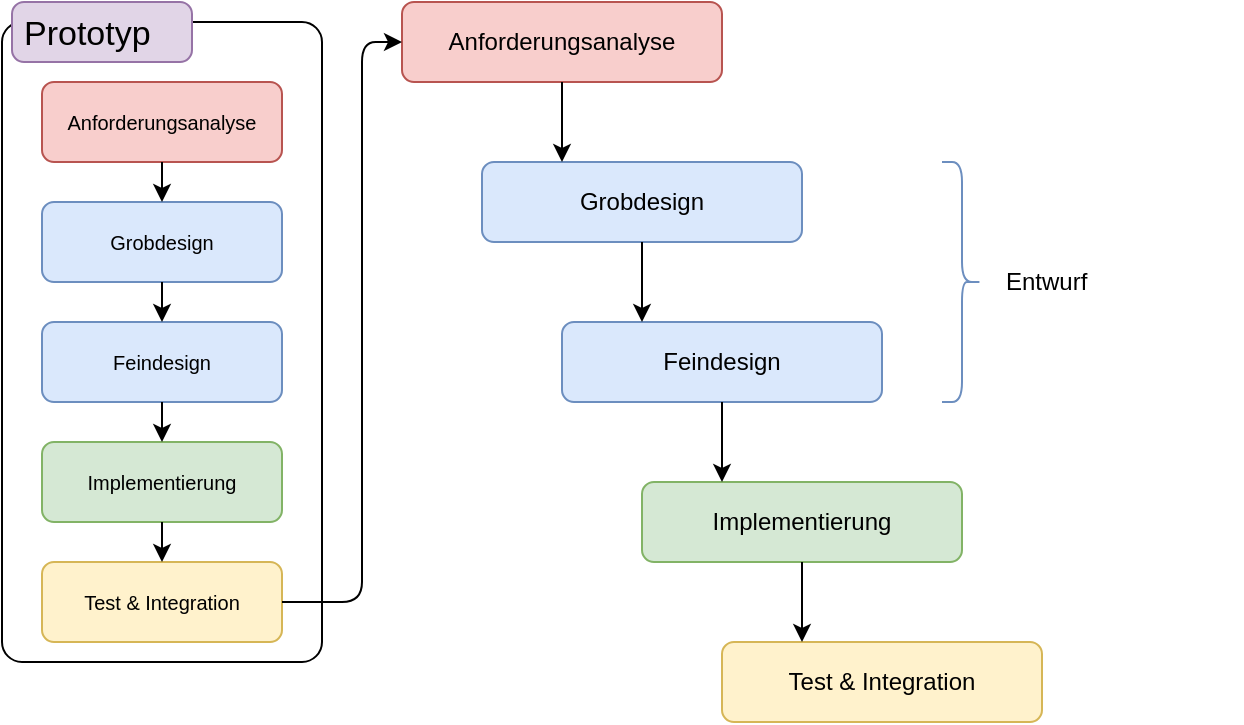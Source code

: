 <mxfile version="15.1.3" type="device"><diagram id="SXdNBxlXzPM9MzqikE4K" name="Seite-1"><mxGraphModel dx="982" dy="563" grid="1" gridSize="10" guides="1" tooltips="1" connect="1" arrows="1" fold="1" page="1" pageScale="1" pageWidth="827" pageHeight="583" math="0" shadow="0"><root><mxCell id="0"/><mxCell id="1" parent="0"/><mxCell id="tEoXFlH9hFLno5APd-Am-25" value="" style="shape=mxgraph.mockup.containers.marginRect;rectMarginTop=10;strokeWidth=1;dashed=0;rounded=1;arcSize=5;recursiveResize=0;fontSize=10;gradientDirection=south;" vertex="1" parent="1"><mxGeometry x="20" y="40" width="160" height="330" as="geometry"/></mxCell><mxCell id="tEoXFlH9hFLno5APd-Am-26" value="Prototyp" style="shape=rect;strokeWidth=1;dashed=0;rounded=1;arcSize=20;fontSize=17;spacing=2;spacingTop=-2;align=left;autosize=1;spacingLeft=4;resizeWidth=0;resizeHeight=0;perimeter=none;fillColor=#e1d5e7;strokeColor=#9673a6;" vertex="1" parent="tEoXFlH9hFLno5APd-Am-25"><mxGeometry x="5" width="90" height="30" as="geometry"/></mxCell><mxCell id="tEoXFlH9hFLno5APd-Am-1" value="Anforderungsanalyse" style="rounded=1;whiteSpace=wrap;html=1;fillColor=#f8cecc;strokeColor=#b85450;gradientDirection=south;" vertex="1" parent="1"><mxGeometry x="220" y="40" width="160" height="40" as="geometry"/></mxCell><mxCell id="tEoXFlH9hFLno5APd-Am-2" value="Grobdesign" style="rounded=1;whiteSpace=wrap;html=1;fillColor=#dae8fc;strokeColor=#6c8ebf;" vertex="1" parent="1"><mxGeometry x="260" y="120" width="160" height="40" as="geometry"/></mxCell><mxCell id="tEoXFlH9hFLno5APd-Am-3" value="Feindesign" style="rounded=1;whiteSpace=wrap;html=1;fillColor=#dae8fc;strokeColor=#6c8ebf;" vertex="1" parent="1"><mxGeometry x="300" y="200" width="160" height="40" as="geometry"/></mxCell><mxCell id="tEoXFlH9hFLno5APd-Am-4" value="Implementierung" style="rounded=1;whiteSpace=wrap;html=1;fillColor=#d5e8d4;strokeColor=#82b366;" vertex="1" parent="1"><mxGeometry x="340" y="280" width="160" height="40" as="geometry"/></mxCell><mxCell id="tEoXFlH9hFLno5APd-Am-5" value="Test &amp;amp; Integration" style="rounded=1;whiteSpace=wrap;html=1;fillColor=#fff2cc;strokeColor=#d6b656;" vertex="1" parent="1"><mxGeometry x="380" y="360" width="160" height="40" as="geometry"/></mxCell><mxCell id="tEoXFlH9hFLno5APd-Am-6" value="" style="endArrow=classic;html=1;exitX=0.5;exitY=1;exitDx=0;exitDy=0;entryX=0.25;entryY=0;entryDx=0;entryDy=0;" edge="1" parent="1" source="tEoXFlH9hFLno5APd-Am-1" target="tEoXFlH9hFLno5APd-Am-2"><mxGeometry width="50" height="50" relative="1" as="geometry"><mxPoint x="480" y="270" as="sourcePoint"/><mxPoint x="300" y="120" as="targetPoint"/></mxGeometry></mxCell><mxCell id="tEoXFlH9hFLno5APd-Am-7" value="" style="endArrow=classic;html=1;exitX=0.5;exitY=1;exitDx=0;exitDy=0;" edge="1" parent="1" source="tEoXFlH9hFLno5APd-Am-2"><mxGeometry width="50" height="50" relative="1" as="geometry"><mxPoint x="310" y="90" as="sourcePoint"/><mxPoint x="340" y="200" as="targetPoint"/></mxGeometry></mxCell><mxCell id="tEoXFlH9hFLno5APd-Am-8" value="" style="endArrow=classic;html=1;exitX=0.5;exitY=1;exitDx=0;exitDy=0;entryX=0.25;entryY=0;entryDx=0;entryDy=0;" edge="1" parent="1" source="tEoXFlH9hFLno5APd-Am-3" target="tEoXFlH9hFLno5APd-Am-4"><mxGeometry width="50" height="50" relative="1" as="geometry"><mxPoint x="320" y="100" as="sourcePoint"/><mxPoint x="320" y="140" as="targetPoint"/></mxGeometry></mxCell><mxCell id="tEoXFlH9hFLno5APd-Am-9" value="" style="endArrow=classic;html=1;exitX=0.5;exitY=1;exitDx=0;exitDy=0;entryX=0.25;entryY=0;entryDx=0;entryDy=0;" edge="1" parent="1" source="tEoXFlH9hFLno5APd-Am-4" target="tEoXFlH9hFLno5APd-Am-5"><mxGeometry width="50" height="50" relative="1" as="geometry"><mxPoint x="330" y="110" as="sourcePoint"/><mxPoint x="330" y="150" as="targetPoint"/></mxGeometry></mxCell><mxCell id="tEoXFlH9hFLno5APd-Am-20" value="Anforderungsanalyse" style="rounded=1;whiteSpace=wrap;html=1;fillColor=#f8cecc;strokeColor=#b85450;gradientDirection=south;fontSize=10;" vertex="1" parent="1"><mxGeometry x="40" y="80" width="120" height="40" as="geometry"/></mxCell><mxCell id="tEoXFlH9hFLno5APd-Am-21" value="Grobdesign" style="rounded=1;whiteSpace=wrap;html=1;fillColor=#dae8fc;strokeColor=#6c8ebf;fontSize=10;" vertex="1" parent="1"><mxGeometry x="40" y="140" width="120" height="40" as="geometry"/></mxCell><mxCell id="tEoXFlH9hFLno5APd-Am-22" value="Feindesign" style="rounded=1;whiteSpace=wrap;html=1;fillColor=#dae8fc;strokeColor=#6c8ebf;fontSize=10;" vertex="1" parent="1"><mxGeometry x="40" y="200" width="120" height="40" as="geometry"/></mxCell><mxCell id="tEoXFlH9hFLno5APd-Am-23" value="Implementierung" style="rounded=1;whiteSpace=wrap;html=1;fillColor=#d5e8d4;strokeColor=#82b366;fontSize=10;" vertex="1" parent="1"><mxGeometry x="40" y="260" width="120" height="40" as="geometry"/></mxCell><mxCell id="tEoXFlH9hFLno5APd-Am-24" value="Test &amp;amp; Integration" style="rounded=1;whiteSpace=wrap;html=1;fillColor=#fff2cc;strokeColor=#d6b656;fontSize=10;" vertex="1" parent="1"><mxGeometry x="40" y="320" width="120" height="40" as="geometry"/></mxCell><mxCell id="tEoXFlH9hFLno5APd-Am-28" value="" style="endArrow=classic;html=1;exitX=0.5;exitY=1;exitDx=0;exitDy=0;entryX=0.5;entryY=0;entryDx=0;entryDy=0;" edge="1" parent="1" source="tEoXFlH9hFLno5APd-Am-20" target="tEoXFlH9hFLno5APd-Am-21"><mxGeometry width="50" height="50" relative="1" as="geometry"><mxPoint x="390.0" y="130" as="sourcePoint"/><mxPoint x="390.0" y="170" as="targetPoint"/></mxGeometry></mxCell><mxCell id="tEoXFlH9hFLno5APd-Am-29" value="" style="endArrow=classic;html=1;exitX=0.5;exitY=1;exitDx=0;exitDy=0;entryX=0.5;entryY=0;entryDx=0;entryDy=0;" edge="1" parent="1" source="tEoXFlH9hFLno5APd-Am-21" target="tEoXFlH9hFLno5APd-Am-22"><mxGeometry width="50" height="50" relative="1" as="geometry"><mxPoint x="110" y="130" as="sourcePoint"/><mxPoint x="110" y="150" as="targetPoint"/></mxGeometry></mxCell><mxCell id="tEoXFlH9hFLno5APd-Am-30" value="" style="endArrow=classic;html=1;exitX=0.5;exitY=1;exitDx=0;exitDy=0;entryX=0.5;entryY=0;entryDx=0;entryDy=0;" edge="1" parent="1" source="tEoXFlH9hFLno5APd-Am-22" target="tEoXFlH9hFLno5APd-Am-23"><mxGeometry width="50" height="50" relative="1" as="geometry"><mxPoint x="120" y="140" as="sourcePoint"/><mxPoint x="120" y="160" as="targetPoint"/></mxGeometry></mxCell><mxCell id="tEoXFlH9hFLno5APd-Am-31" value="" style="endArrow=classic;html=1;exitX=0.5;exitY=1;exitDx=0;exitDy=0;entryX=0.5;entryY=0;entryDx=0;entryDy=0;" edge="1" parent="1" source="tEoXFlH9hFLno5APd-Am-23" target="tEoXFlH9hFLno5APd-Am-24"><mxGeometry width="50" height="50" relative="1" as="geometry"><mxPoint x="130" y="150" as="sourcePoint"/><mxPoint x="130" y="170" as="targetPoint"/></mxGeometry></mxCell><mxCell id="tEoXFlH9hFLno5APd-Am-36" value="" style="endArrow=classic;html=1;entryX=0;entryY=0.5;entryDx=0;entryDy=0;exitX=1;exitY=0.5;exitDx=0;exitDy=0;" edge="1" parent="1" source="tEoXFlH9hFLno5APd-Am-24" target="tEoXFlH9hFLno5APd-Am-1"><mxGeometry width="50" height="50" relative="1" as="geometry"><mxPoint x="160" y="340" as="sourcePoint"/><mxPoint x="310" y="130" as="targetPoint"/><Array as="points"><mxPoint x="200" y="340"/><mxPoint x="200" y="60"/></Array></mxGeometry></mxCell><mxCell id="tEoXFlH9hFLno5APd-Am-37" value="" style="shape=curlyBracket;whiteSpace=wrap;html=1;rounded=1;flipH=1;align=left;fillColor=#dae8fc;strokeColor=#6c8ebf;" vertex="1" parent="1"><mxGeometry x="490" y="120" width="20" height="120" as="geometry"/></mxCell><mxCell id="tEoXFlH9hFLno5APd-Am-38" value="&lt;span&gt;Entwurf&lt;br&gt;&lt;/span&gt;" style="text;html=1;strokeColor=none;fillColor=none;align=left;verticalAlign=middle;whiteSpace=wrap;rounded=0;" vertex="1" parent="1"><mxGeometry x="520" y="160" width="120" height="40" as="geometry"/></mxCell></root></mxGraphModel></diagram></mxfile>